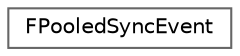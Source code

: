 digraph "Graphical Class Hierarchy"
{
 // INTERACTIVE_SVG=YES
 // LATEX_PDF_SIZE
  bgcolor="transparent";
  edge [fontname=Helvetica,fontsize=10,labelfontname=Helvetica,labelfontsize=10];
  node [fontname=Helvetica,fontsize=10,shape=box,height=0.2,width=0.4];
  rankdir="LR";
  Node0 [id="Node000000",label="FPooledSyncEvent",height=0.2,width=0.4,color="grey40", fillcolor="white", style="filled",URL="$dc/d8d/structFPooledSyncEvent.html",tooltip=" "];
}
